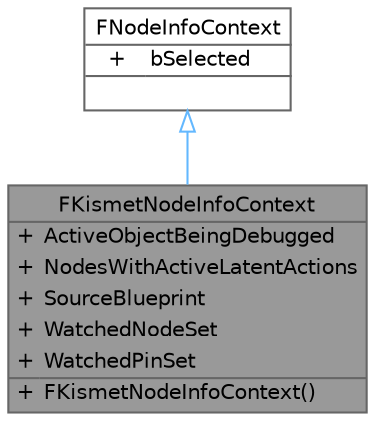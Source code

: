 digraph "FKismetNodeInfoContext"
{
 // INTERACTIVE_SVG=YES
 // LATEX_PDF_SIZE
  bgcolor="transparent";
  edge [fontname=Helvetica,fontsize=10,labelfontname=Helvetica,labelfontsize=10];
  node [fontname=Helvetica,fontsize=10,shape=box,height=0.2,width=0.4];
  Node1 [id="Node000001",shape=plain,label=<<TABLE CELLBORDER="0" BORDER="1"><TR><TD COLSPAN="2" CELLPADDING="1" CELLSPACING="0">FKismetNodeInfoContext</TD></TR>
<HR/>
<TR><TD VALIGN="top" CELLPADDING="1" CELLSPACING="0">+</TD><TD VALIGN="top" ALIGN="LEFT" CELLPADDING="1" CELLSPACING="0">ActiveObjectBeingDebugged<BR ALIGN="LEFT"/></TD></TR>
<TR><TD VALIGN="top" CELLPADDING="1" CELLSPACING="0">+</TD><TD VALIGN="top" ALIGN="LEFT" CELLPADDING="1" CELLSPACING="0">NodesWithActiveLatentActions<BR ALIGN="LEFT"/></TD></TR>
<TR><TD VALIGN="top" CELLPADDING="1" CELLSPACING="0">+</TD><TD VALIGN="top" ALIGN="LEFT" CELLPADDING="1" CELLSPACING="0">SourceBlueprint<BR ALIGN="LEFT"/></TD></TR>
<TR><TD VALIGN="top" CELLPADDING="1" CELLSPACING="0">+</TD><TD VALIGN="top" ALIGN="LEFT" CELLPADDING="1" CELLSPACING="0">WatchedNodeSet<BR ALIGN="LEFT"/></TD></TR>
<TR><TD VALIGN="top" CELLPADDING="1" CELLSPACING="0">+</TD><TD VALIGN="top" ALIGN="LEFT" CELLPADDING="1" CELLSPACING="0">WatchedPinSet<BR ALIGN="LEFT"/></TD></TR>
<HR/>
<TR><TD VALIGN="top" CELLPADDING="1" CELLSPACING="0">+</TD><TD VALIGN="top" ALIGN="LEFT" CELLPADDING="1" CELLSPACING="0">FKismetNodeInfoContext()<BR ALIGN="LEFT"/></TD></TR>
</TABLE>>
,height=0.2,width=0.4,color="gray40", fillcolor="grey60", style="filled", fontcolor="black",tooltip=" "];
  Node2 -> Node1 [id="edge1_Node000001_Node000002",dir="back",color="steelblue1",style="solid",tooltip=" ",arrowtail="onormal"];
  Node2 [id="Node000002",shape=plain,label=<<TABLE CELLBORDER="0" BORDER="1"><TR><TD COLSPAN="2" CELLPADDING="1" CELLSPACING="0">FNodeInfoContext</TD></TR>
<HR/>
<TR><TD VALIGN="top" CELLPADDING="1" CELLSPACING="0">+</TD><TD VALIGN="top" ALIGN="LEFT" CELLPADDING="1" CELLSPACING="0">bSelected<BR ALIGN="LEFT"/></TD></TR>
<HR/>
<TR><TD COLSPAN="2" CELLPADDING="1" CELLSPACING="0">&nbsp;</TD></TR>
</TABLE>>
,height=0.2,width=0.4,color="gray40", fillcolor="white", style="filled",URL="$d5/dcc/structFNodeInfoContext.html",tooltip=" "];
}
